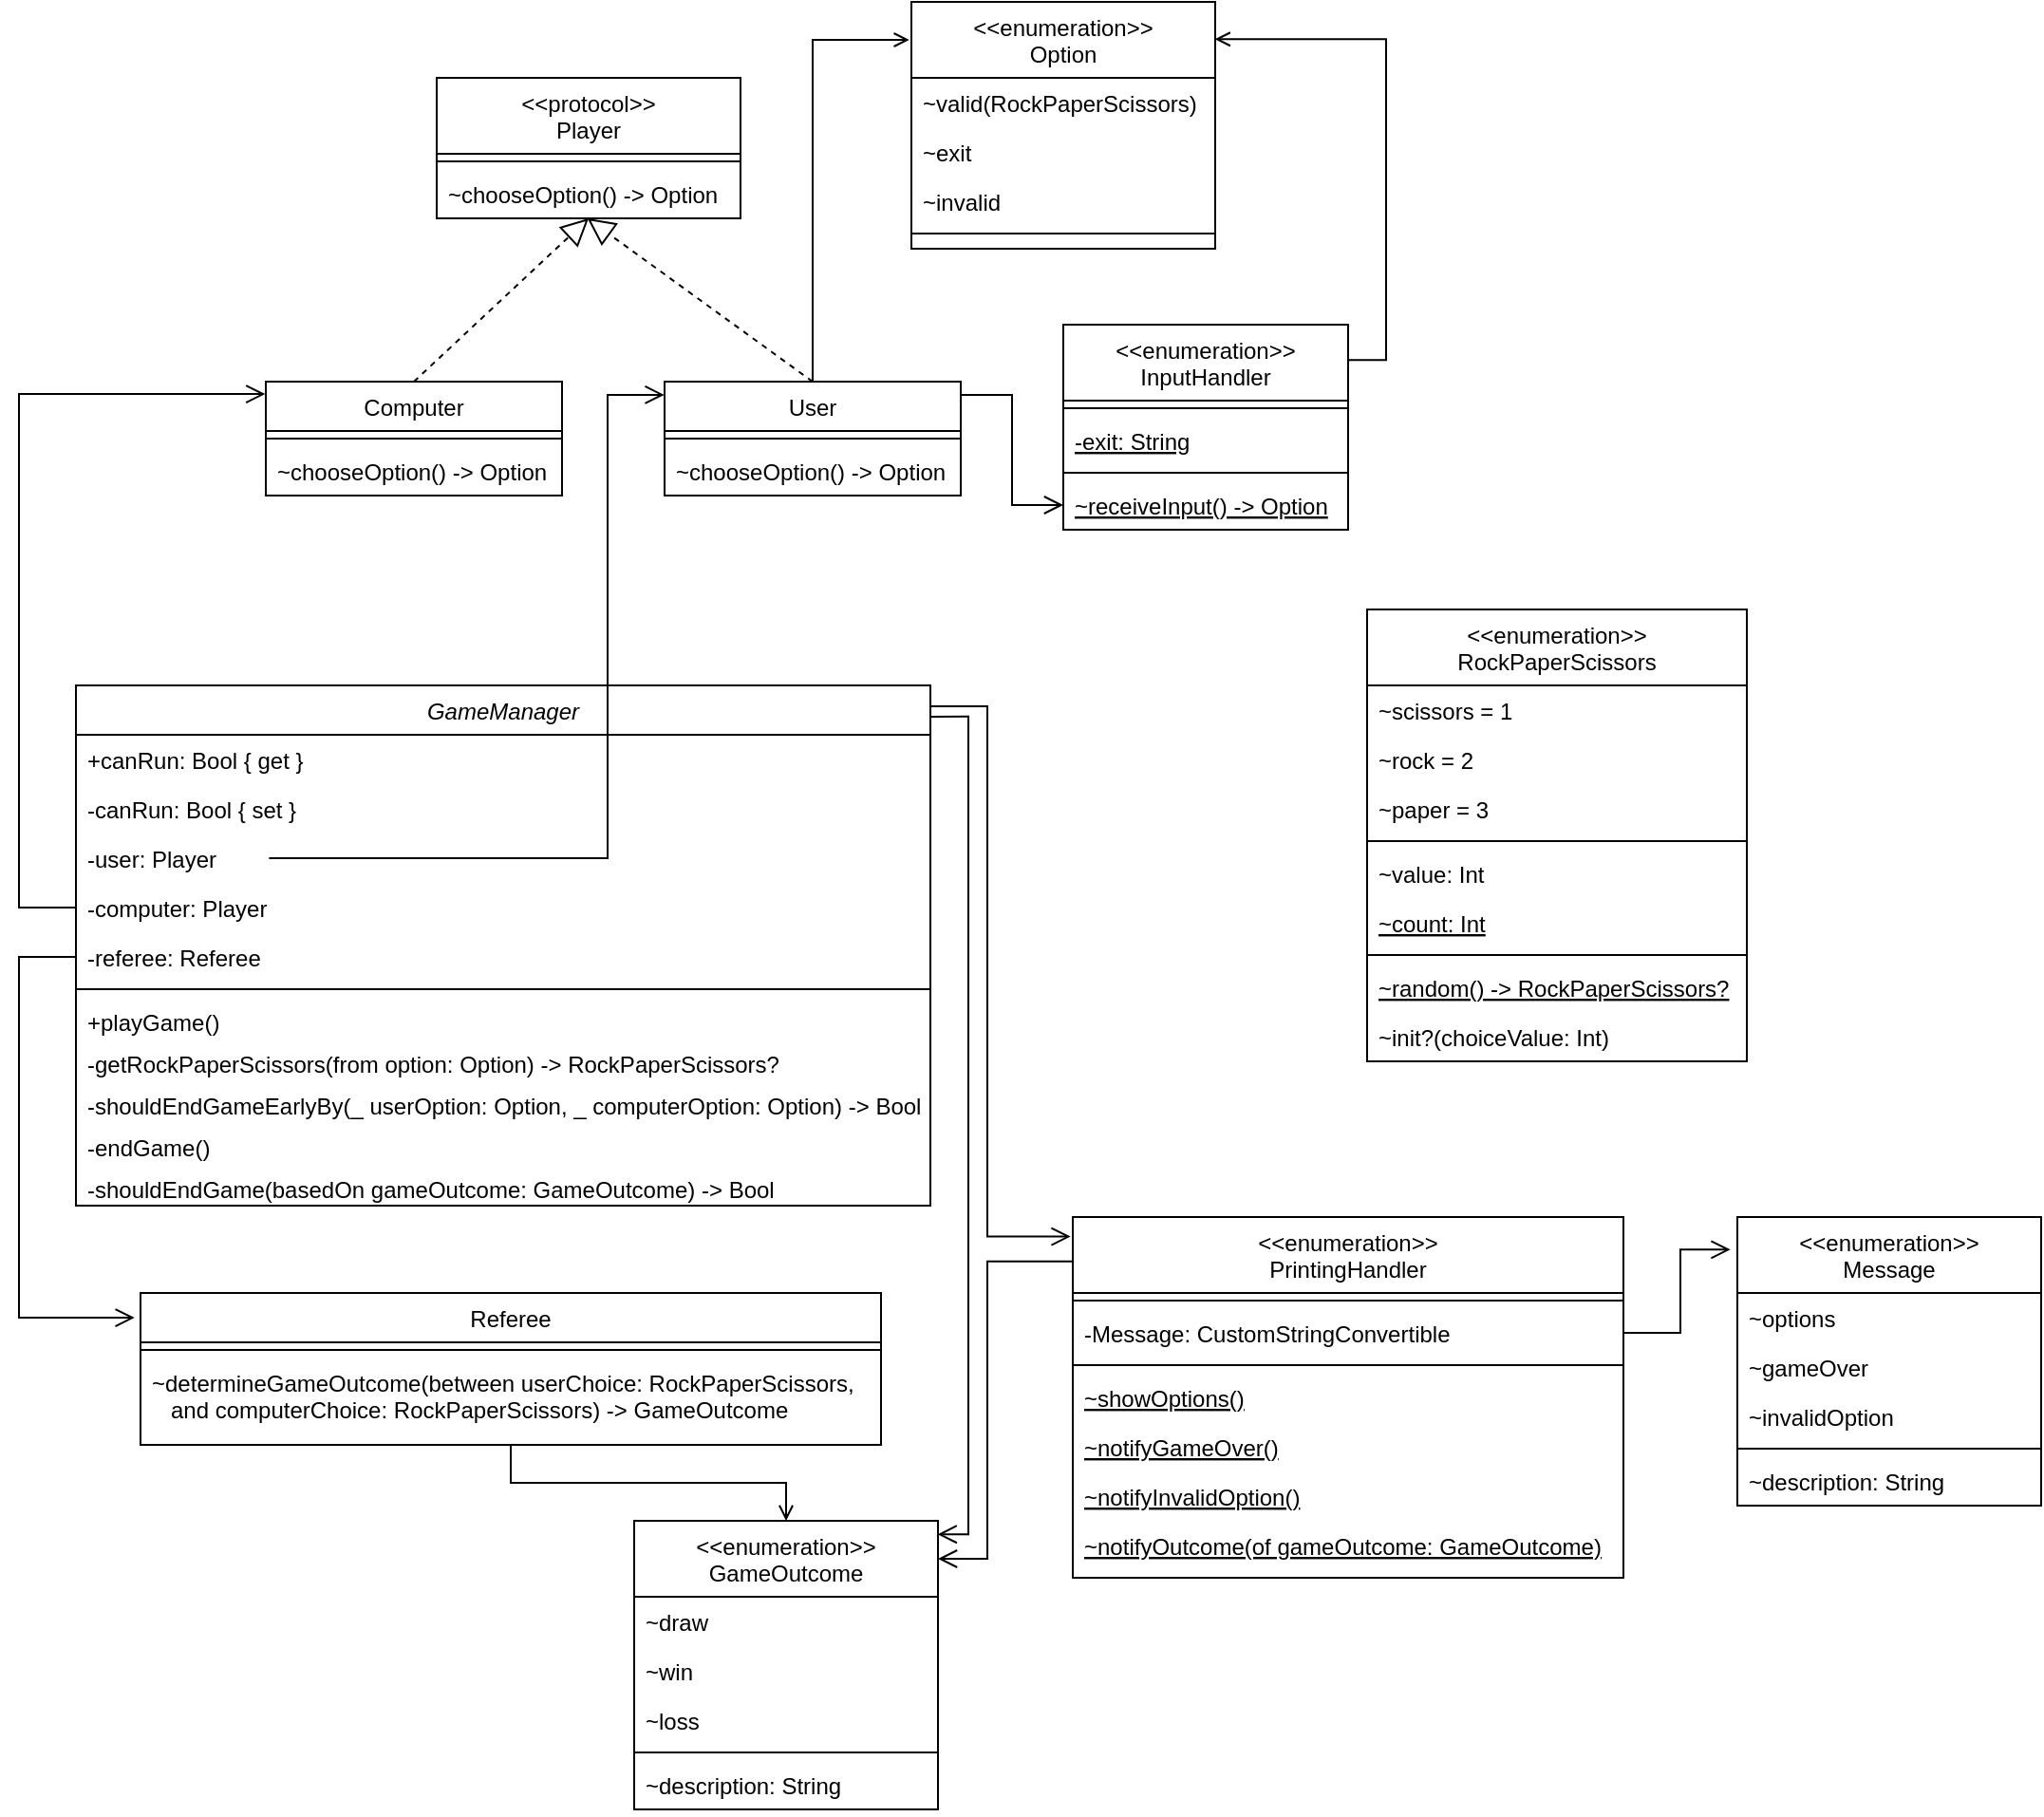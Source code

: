 <mxfile version="22.1.2" type="device">
  <diagram id="C5RBs43oDa-KdzZeNtuy" name="Page-1">
    <mxGraphModel dx="1242" dy="794" grid="1" gridSize="10" guides="1" tooltips="1" connect="1" arrows="1" fold="1" page="1" pageScale="1" pageWidth="1169" pageHeight="1654" math="0" shadow="0">
      <root>
        <mxCell id="WIyWlLk6GJQsqaUBKTNV-0" />
        <mxCell id="WIyWlLk6GJQsqaUBKTNV-1" parent="WIyWlLk6GJQsqaUBKTNV-0" />
        <mxCell id="zkfFHV4jXpPFQw0GAbJ--0" value="GameManager" style="swimlane;fontStyle=2;align=center;verticalAlign=top;childLayout=stackLayout;horizontal=1;startSize=26;horizontalStack=0;resizeParent=1;resizeLast=0;collapsible=1;marginBottom=0;rounded=0;shadow=0;strokeWidth=1;" parent="WIyWlLk6GJQsqaUBKTNV-1" vertex="1">
          <mxGeometry x="80" y="400" width="450" height="274" as="geometry">
            <mxRectangle x="230" y="140" width="160" height="26" as="alternateBounds" />
          </mxGeometry>
        </mxCell>
        <mxCell id="zkfFHV4jXpPFQw0GAbJ--1" value="+canRun: Bool { get }" style="text;align=left;verticalAlign=top;spacingLeft=4;spacingRight=4;overflow=hidden;rotatable=0;points=[[0,0.5],[1,0.5]];portConstraint=eastwest;" parent="zkfFHV4jXpPFQw0GAbJ--0" vertex="1">
          <mxGeometry y="26" width="450" height="26" as="geometry" />
        </mxCell>
        <mxCell id="zkfFHV4jXpPFQw0GAbJ--2" value="-canRun: Bool { set }" style="text;align=left;verticalAlign=top;spacingLeft=4;spacingRight=4;overflow=hidden;rotatable=0;points=[[0,0.5],[1,0.5]];portConstraint=eastwest;rounded=0;shadow=0;html=0;" parent="zkfFHV4jXpPFQw0GAbJ--0" vertex="1">
          <mxGeometry y="52" width="450" height="26" as="geometry" />
        </mxCell>
        <mxCell id="s623HBF7WjrTzKDzdVk1-55" value="-user: Player" style="text;align=left;verticalAlign=top;spacingLeft=4;spacingRight=4;overflow=hidden;rotatable=0;points=[[0,0.5],[1,0.5]];portConstraint=eastwest;rounded=0;shadow=0;html=0;" parent="zkfFHV4jXpPFQw0GAbJ--0" vertex="1">
          <mxGeometry y="78" width="450" height="26" as="geometry" />
        </mxCell>
        <mxCell id="s623HBF7WjrTzKDzdVk1-54" value="-computer: Player" style="text;align=left;verticalAlign=top;spacingLeft=4;spacingRight=4;overflow=hidden;rotatable=0;points=[[0,0.5],[1,0.5]];portConstraint=eastwest;rounded=0;shadow=0;html=0;" parent="zkfFHV4jXpPFQw0GAbJ--0" vertex="1">
          <mxGeometry y="104" width="450" height="26" as="geometry" />
        </mxCell>
        <mxCell id="s623HBF7WjrTzKDzdVk1-56" value="-referee: Referee" style="text;align=left;verticalAlign=top;spacingLeft=4;spacingRight=4;overflow=hidden;rotatable=0;points=[[0,0.5],[1,0.5]];portConstraint=eastwest;rounded=0;shadow=0;html=0;" parent="zkfFHV4jXpPFQw0GAbJ--0" vertex="1">
          <mxGeometry y="130" width="450" height="26" as="geometry" />
        </mxCell>
        <mxCell id="zkfFHV4jXpPFQw0GAbJ--4" value="" style="line;html=1;strokeWidth=1;align=left;verticalAlign=middle;spacingTop=-1;spacingLeft=3;spacingRight=3;rotatable=0;labelPosition=right;points=[];portConstraint=eastwest;" parent="zkfFHV4jXpPFQw0GAbJ--0" vertex="1">
          <mxGeometry y="156" width="450" height="8" as="geometry" />
        </mxCell>
        <mxCell id="qmUEVyKpziymvP2P_vaz-50" value="+playGame()" style="text;align=left;verticalAlign=top;spacingLeft=4;spacingRight=4;overflow=hidden;rotatable=0;points=[[0,0.5],[1,0.5]];portConstraint=eastwest;strokeColor=none;" parent="zkfFHV4jXpPFQw0GAbJ--0" vertex="1">
          <mxGeometry y="164" width="450" height="22" as="geometry" />
        </mxCell>
        <mxCell id="AHTKpmz6w56L1oFfVzeG-0" value="-getRockPaperScissors(from option: Option) -&gt; RockPaperScissors?" style="text;align=left;verticalAlign=top;spacingLeft=4;spacingRight=4;overflow=hidden;rotatable=0;points=[[0,0.5],[1,0.5]];portConstraint=eastwest;strokeColor=none;" parent="zkfFHV4jXpPFQw0GAbJ--0" vertex="1">
          <mxGeometry y="186" width="450" height="22" as="geometry" />
        </mxCell>
        <mxCell id="qmUEVyKpziymvP2P_vaz-51" value="-shouldEndGameEarlyBy(_ userOption: Option, _ computerOption: Option) -&gt; Bool" style="text;align=left;verticalAlign=top;spacingLeft=4;spacingRight=4;overflow=hidden;rotatable=0;points=[[0,0.5],[1,0.5]];portConstraint=eastwest;strokeColor=none;" parent="zkfFHV4jXpPFQw0GAbJ--0" vertex="1">
          <mxGeometry y="208" width="450" height="22" as="geometry" />
        </mxCell>
        <mxCell id="i6mBD4vegmEakO4FTFAI-4" value="-endGame()" style="text;align=left;verticalAlign=top;spacingLeft=4;spacingRight=4;overflow=hidden;rotatable=0;points=[[0,0.5],[1,0.5]];portConstraint=eastwest;strokeColor=none;" parent="zkfFHV4jXpPFQw0GAbJ--0" vertex="1">
          <mxGeometry y="230" width="450" height="22" as="geometry" />
        </mxCell>
        <mxCell id="i6mBD4vegmEakO4FTFAI-1" value="-shouldEndGame(basedOn gameOutcome: GameOutcome) -&gt; Bool" style="text;align=left;verticalAlign=top;spacingLeft=4;spacingRight=4;overflow=hidden;rotatable=0;points=[[0,0.5],[1,0.5]];portConstraint=eastwest;strokeColor=none;" parent="zkfFHV4jXpPFQw0GAbJ--0" vertex="1">
          <mxGeometry y="252" width="450" height="22" as="geometry" />
        </mxCell>
        <mxCell id="qmUEVyKpziymvP2P_vaz-57" value="&lt;&lt;enumeration&gt;&gt;&#xa;RockPaperScissors" style="swimlane;fontStyle=0;align=center;verticalAlign=top;childLayout=stackLayout;horizontal=1;startSize=40;horizontalStack=0;resizeParent=1;resizeLast=0;collapsible=1;marginBottom=0;rounded=0;shadow=0;strokeWidth=1;" parent="WIyWlLk6GJQsqaUBKTNV-1" vertex="1">
          <mxGeometry x="760" y="360" width="200" height="238" as="geometry">
            <mxRectangle x="340" y="380" width="170" height="26" as="alternateBounds" />
          </mxGeometry>
        </mxCell>
        <mxCell id="qmUEVyKpziymvP2P_vaz-58" value="~scissors = 1" style="text;align=left;verticalAlign=top;spacingLeft=4;spacingRight=4;overflow=hidden;rotatable=0;points=[[0,0.5],[1,0.5]];portConstraint=eastwest;" parent="qmUEVyKpziymvP2P_vaz-57" vertex="1">
          <mxGeometry y="40" width="200" height="26" as="geometry" />
        </mxCell>
        <mxCell id="qmUEVyKpziymvP2P_vaz-69" value="~rock = 2" style="text;align=left;verticalAlign=top;spacingLeft=4;spacingRight=4;overflow=hidden;rotatable=0;points=[[0,0.5],[1,0.5]];portConstraint=eastwest;" parent="qmUEVyKpziymvP2P_vaz-57" vertex="1">
          <mxGeometry y="66" width="200" height="26" as="geometry" />
        </mxCell>
        <mxCell id="qmUEVyKpziymvP2P_vaz-70" value="~paper = 3" style="text;align=left;verticalAlign=top;spacingLeft=4;spacingRight=4;overflow=hidden;rotatable=0;points=[[0,0.5],[1,0.5]];portConstraint=eastwest;" parent="qmUEVyKpziymvP2P_vaz-57" vertex="1">
          <mxGeometry y="92" width="200" height="26" as="geometry" />
        </mxCell>
        <mxCell id="qmUEVyKpziymvP2P_vaz-59" value="" style="line;html=1;strokeWidth=1;align=left;verticalAlign=middle;spacingTop=-1;spacingLeft=3;spacingRight=3;rotatable=0;labelPosition=right;points=[];portConstraint=eastwest;" parent="qmUEVyKpziymvP2P_vaz-57" vertex="1">
          <mxGeometry y="118" width="200" height="8" as="geometry" />
        </mxCell>
        <mxCell id="s623HBF7WjrTzKDzdVk1-36" value="~value: Int" style="text;align=left;verticalAlign=top;spacingLeft=4;spacingRight=4;overflow=hidden;rotatable=0;points=[[0,0.5],[1,0.5]];portConstraint=eastwest;" parent="qmUEVyKpziymvP2P_vaz-57" vertex="1">
          <mxGeometry y="126" width="200" height="26" as="geometry" />
        </mxCell>
        <mxCell id="s623HBF7WjrTzKDzdVk1-40" value="~count: Int" style="text;align=left;verticalAlign=top;spacingLeft=4;spacingRight=4;overflow=hidden;rotatable=0;points=[[0,0.5],[1,0.5]];portConstraint=eastwest;fontStyle=4" parent="qmUEVyKpziymvP2P_vaz-57" vertex="1">
          <mxGeometry y="152" width="200" height="26" as="geometry" />
        </mxCell>
        <mxCell id="s623HBF7WjrTzKDzdVk1-39" value="" style="line;html=1;strokeWidth=1;align=left;verticalAlign=middle;spacingTop=-1;spacingLeft=3;spacingRight=3;rotatable=0;labelPosition=right;points=[];portConstraint=eastwest;" parent="qmUEVyKpziymvP2P_vaz-57" vertex="1">
          <mxGeometry y="178" width="200" height="8" as="geometry" />
        </mxCell>
        <mxCell id="s623HBF7WjrTzKDzdVk1-38" value="~random() -&gt; RockPaperScissors?" style="text;align=left;verticalAlign=top;spacingLeft=4;spacingRight=4;overflow=hidden;rotatable=0;points=[[0,0.5],[1,0.5]];portConstraint=eastwest;fontStyle=4" parent="qmUEVyKpziymvP2P_vaz-57" vertex="1">
          <mxGeometry y="186" width="200" height="26" as="geometry" />
        </mxCell>
        <mxCell id="s623HBF7WjrTzKDzdVk1-37" value="~init?(choiceValue: Int)" style="text;align=left;verticalAlign=top;spacingLeft=4;spacingRight=4;overflow=hidden;rotatable=0;points=[[0,0.5],[1,0.5]];portConstraint=eastwest;" parent="qmUEVyKpziymvP2P_vaz-57" vertex="1">
          <mxGeometry y="212" width="200" height="26" as="geometry" />
        </mxCell>
        <mxCell id="qmUEVyKpziymvP2P_vaz-72" value="&lt;&lt;enumeration&gt;&gt;&#xa;Message" style="swimlane;fontStyle=0;align=center;verticalAlign=top;childLayout=stackLayout;horizontal=1;startSize=40;horizontalStack=0;resizeParent=1;resizeLast=0;collapsible=1;marginBottom=0;rounded=0;shadow=0;strokeWidth=1;" parent="WIyWlLk6GJQsqaUBKTNV-1" vertex="1">
          <mxGeometry x="955" y="680" width="160" height="152" as="geometry">
            <mxRectangle x="340" y="380" width="170" height="26" as="alternateBounds" />
          </mxGeometry>
        </mxCell>
        <mxCell id="qmUEVyKpziymvP2P_vaz-73" value="~options" style="text;align=left;verticalAlign=top;spacingLeft=4;spacingRight=4;overflow=hidden;rotatable=0;points=[[0,0.5],[1,0.5]];portConstraint=eastwest;" parent="qmUEVyKpziymvP2P_vaz-72" vertex="1">
          <mxGeometry y="40" width="160" height="26" as="geometry" />
        </mxCell>
        <mxCell id="qmUEVyKpziymvP2P_vaz-74" value="~gameOver" style="text;align=left;verticalAlign=top;spacingLeft=4;spacingRight=4;overflow=hidden;rotatable=0;points=[[0,0.5],[1,0.5]];portConstraint=eastwest;" parent="qmUEVyKpziymvP2P_vaz-72" vertex="1">
          <mxGeometry y="66" width="160" height="26" as="geometry" />
        </mxCell>
        <mxCell id="qmUEVyKpziymvP2P_vaz-75" value="~invalidOption" style="text;align=left;verticalAlign=top;spacingLeft=4;spacingRight=4;overflow=hidden;rotatable=0;points=[[0,0.5],[1,0.5]];portConstraint=eastwest;" parent="qmUEVyKpziymvP2P_vaz-72" vertex="1">
          <mxGeometry y="92" width="160" height="26" as="geometry" />
        </mxCell>
        <mxCell id="qmUEVyKpziymvP2P_vaz-76" value="" style="line;html=1;strokeWidth=1;align=left;verticalAlign=middle;spacingTop=-1;spacingLeft=3;spacingRight=3;rotatable=0;labelPosition=right;points=[];portConstraint=eastwest;" parent="qmUEVyKpziymvP2P_vaz-72" vertex="1">
          <mxGeometry y="118" width="160" height="8" as="geometry" />
        </mxCell>
        <mxCell id="qmUEVyKpziymvP2P_vaz-78" value="~description: String" style="text;align=left;verticalAlign=top;spacingLeft=4;spacingRight=4;overflow=hidden;rotatable=0;points=[[0,0.5],[1,0.5]];portConstraint=eastwest;" parent="qmUEVyKpziymvP2P_vaz-72" vertex="1">
          <mxGeometry y="126" width="160" height="26" as="geometry" />
        </mxCell>
        <mxCell id="-9zZKkEwCmD_-viZf4k5-0" value="" style="edgeStyle=elbowEdgeStyle;elbow=horizontal;endArrow=open;html=1;curved=0;rounded=0;endSize=8;startSize=8;endFill=0;entryX=-0.004;entryY=0.054;entryDx=0;entryDy=0;entryPerimeter=0;exitX=0.999;exitY=0.04;exitDx=0;exitDy=0;exitPerimeter=0;" parent="WIyWlLk6GJQsqaUBKTNV-1" source="zkfFHV4jXpPFQw0GAbJ--0" target="s623HBF7WjrTzKDzdVk1-62" edge="1">
          <mxGeometry width="50" height="50" relative="1" as="geometry">
            <mxPoint x="514" y="410" as="sourcePoint" />
            <mxPoint x="574" y="464.16" as="targetPoint" />
            <Array as="points">
              <mxPoint x="560" y="550" />
            </Array>
          </mxGeometry>
        </mxCell>
        <mxCell id="s623HBF7WjrTzKDzdVk1-1" value="Referee" style="swimlane;fontStyle=0;align=center;verticalAlign=top;childLayout=stackLayout;horizontal=1;startSize=26;horizontalStack=0;resizeParent=1;resizeLast=0;collapsible=1;marginBottom=0;rounded=0;shadow=0;strokeWidth=1;" parent="WIyWlLk6GJQsqaUBKTNV-1" vertex="1">
          <mxGeometry x="114" y="720" width="390" height="80" as="geometry">
            <mxRectangle x="560" y="360" width="160" height="26" as="alternateBounds" />
          </mxGeometry>
        </mxCell>
        <mxCell id="s623HBF7WjrTzKDzdVk1-2" value="" style="line;html=1;strokeWidth=1;align=left;verticalAlign=middle;spacingTop=-1;spacingLeft=3;spacingRight=3;rotatable=0;labelPosition=right;points=[];portConstraint=eastwest;" parent="s623HBF7WjrTzKDzdVk1-1" vertex="1">
          <mxGeometry y="26" width="390" height="8" as="geometry" />
        </mxCell>
        <mxCell id="s623HBF7WjrTzKDzdVk1-4" value="~determineGameOutcome(between userChoice: RockPaperScissors,&#xa;   and computerChoice: RockPaperScissors) -&gt; GameOutcome" style="text;align=left;verticalAlign=top;spacingLeft=4;spacingRight=4;overflow=hidden;rotatable=0;points=[[0,0.5],[1,0.5]];portConstraint=eastwest;" parent="s623HBF7WjrTzKDzdVk1-1" vertex="1">
          <mxGeometry y="34" width="390" height="38" as="geometry" />
        </mxCell>
        <mxCell id="s623HBF7WjrTzKDzdVk1-10" value="&lt;&lt;protocol&gt;&gt;&#xa;Player" style="swimlane;fontStyle=0;align=center;verticalAlign=top;childLayout=stackLayout;horizontal=1;startSize=40;horizontalStack=0;resizeParent=1;resizeLast=0;collapsible=1;marginBottom=0;rounded=0;shadow=0;strokeWidth=1;" parent="WIyWlLk6GJQsqaUBKTNV-1" vertex="1">
          <mxGeometry x="270" y="80" width="160" height="74" as="geometry">
            <mxRectangle x="340" y="380" width="170" height="26" as="alternateBounds" />
          </mxGeometry>
        </mxCell>
        <mxCell id="s623HBF7WjrTzKDzdVk1-14" value="" style="line;html=1;strokeWidth=1;align=left;verticalAlign=middle;spacingTop=-1;spacingLeft=3;spacingRight=3;rotatable=0;labelPosition=right;points=[];portConstraint=eastwest;" parent="s623HBF7WjrTzKDzdVk1-10" vertex="1">
          <mxGeometry y="40" width="160" height="8" as="geometry" />
        </mxCell>
        <mxCell id="s623HBF7WjrTzKDzdVk1-27" value="~chooseOption() -&gt; Option" style="text;align=left;verticalAlign=top;spacingLeft=4;spacingRight=4;overflow=hidden;rotatable=0;points=[[0,0.5],[1,0.5]];portConstraint=eastwest;" parent="s623HBF7WjrTzKDzdVk1-10" vertex="1">
          <mxGeometry y="48" width="160" height="26" as="geometry" />
        </mxCell>
        <mxCell id="s623HBF7WjrTzKDzdVk1-30" value="Computer" style="swimlane;fontStyle=0;align=center;verticalAlign=top;childLayout=stackLayout;horizontal=1;startSize=26;horizontalStack=0;resizeParent=1;resizeLast=0;collapsible=1;marginBottom=0;rounded=0;shadow=0;strokeWidth=1;" parent="WIyWlLk6GJQsqaUBKTNV-1" vertex="1">
          <mxGeometry x="180" y="240" width="156" height="60" as="geometry">
            <mxRectangle x="560" y="360" width="160" height="26" as="alternateBounds" />
          </mxGeometry>
        </mxCell>
        <mxCell id="s623HBF7WjrTzKDzdVk1-33" value="" style="line;html=1;strokeWidth=1;align=left;verticalAlign=middle;spacingTop=-1;spacingLeft=3;spacingRight=3;rotatable=0;labelPosition=right;points=[];portConstraint=eastwest;" parent="s623HBF7WjrTzKDzdVk1-30" vertex="1">
          <mxGeometry y="26" width="156" height="8" as="geometry" />
        </mxCell>
        <mxCell id="s623HBF7WjrTzKDzdVk1-34" value="~chooseOption() -&gt; Option" style="text;align=left;verticalAlign=top;spacingLeft=4;spacingRight=4;overflow=hidden;rotatable=0;points=[[0,0.5],[1,0.5]];portConstraint=eastwest;" parent="s623HBF7WjrTzKDzdVk1-30" vertex="1">
          <mxGeometry y="34" width="156" height="26" as="geometry" />
        </mxCell>
        <mxCell id="s623HBF7WjrTzKDzdVk1-41" value="&lt;&lt;enumeration&gt;&gt;&#xa;Option" style="swimlane;fontStyle=0;align=center;verticalAlign=top;childLayout=stackLayout;horizontal=1;startSize=40;horizontalStack=0;resizeParent=1;resizeLast=0;collapsible=1;marginBottom=0;rounded=0;shadow=0;strokeWidth=1;" parent="WIyWlLk6GJQsqaUBKTNV-1" vertex="1">
          <mxGeometry x="520" y="40" width="160" height="130" as="geometry">
            <mxRectangle x="340" y="380" width="170" height="26" as="alternateBounds" />
          </mxGeometry>
        </mxCell>
        <mxCell id="s623HBF7WjrTzKDzdVk1-42" value="~valid(RockPaperScissors)" style="text;align=left;verticalAlign=top;spacingLeft=4;spacingRight=4;overflow=hidden;rotatable=0;points=[[0,0.5],[1,0.5]];portConstraint=eastwest;" parent="s623HBF7WjrTzKDzdVk1-41" vertex="1">
          <mxGeometry y="40" width="160" height="26" as="geometry" />
        </mxCell>
        <mxCell id="s623HBF7WjrTzKDzdVk1-43" value="~exit" style="text;align=left;verticalAlign=top;spacingLeft=4;spacingRight=4;overflow=hidden;rotatable=0;points=[[0,0.5],[1,0.5]];portConstraint=eastwest;" parent="s623HBF7WjrTzKDzdVk1-41" vertex="1">
          <mxGeometry y="66" width="160" height="26" as="geometry" />
        </mxCell>
        <mxCell id="s623HBF7WjrTzKDzdVk1-44" value="~invalid" style="text;align=left;verticalAlign=top;spacingLeft=4;spacingRight=4;overflow=hidden;rotatable=0;points=[[0,0.5],[1,0.5]];portConstraint=eastwest;" parent="s623HBF7WjrTzKDzdVk1-41" vertex="1">
          <mxGeometry y="92" width="160" height="26" as="geometry" />
        </mxCell>
        <mxCell id="s623HBF7WjrTzKDzdVk1-45" value="" style="line;html=1;strokeWidth=1;align=left;verticalAlign=middle;spacingTop=-1;spacingLeft=3;spacingRight=3;rotatable=0;labelPosition=right;points=[];portConstraint=eastwest;" parent="s623HBF7WjrTzKDzdVk1-41" vertex="1">
          <mxGeometry y="118" width="160" height="8" as="geometry" />
        </mxCell>
        <mxCell id="s623HBF7WjrTzKDzdVk1-49" value="User" style="swimlane;fontStyle=0;align=center;verticalAlign=top;childLayout=stackLayout;horizontal=1;startSize=26;horizontalStack=0;resizeParent=1;resizeLast=0;collapsible=1;marginBottom=0;rounded=0;shadow=0;strokeWidth=1;" parent="WIyWlLk6GJQsqaUBKTNV-1" vertex="1">
          <mxGeometry x="390" y="240" width="156" height="60" as="geometry">
            <mxRectangle x="560" y="360" width="160" height="26" as="alternateBounds" />
          </mxGeometry>
        </mxCell>
        <mxCell id="s623HBF7WjrTzKDzdVk1-52" value="" style="line;html=1;strokeWidth=1;align=left;verticalAlign=middle;spacingTop=-1;spacingLeft=3;spacingRight=3;rotatable=0;labelPosition=right;points=[];portConstraint=eastwest;" parent="s623HBF7WjrTzKDzdVk1-49" vertex="1">
          <mxGeometry y="26" width="156" height="8" as="geometry" />
        </mxCell>
        <mxCell id="s623HBF7WjrTzKDzdVk1-53" value="~chooseOption() -&gt; Option" style="text;align=left;verticalAlign=top;spacingLeft=4;spacingRight=4;overflow=hidden;rotatable=0;points=[[0,0.5],[1,0.5]];portConstraint=eastwest;" parent="s623HBF7WjrTzKDzdVk1-49" vertex="1">
          <mxGeometry y="34" width="156" height="26" as="geometry" />
        </mxCell>
        <mxCell id="s623HBF7WjrTzKDzdVk1-57" value="&lt;&lt;enumeration&gt;&gt;&#xa;InputHandler" style="swimlane;fontStyle=0;align=center;verticalAlign=middle;childLayout=stackLayout;horizontal=1;startSize=40;horizontalStack=0;resizeParent=1;resizeLast=0;collapsible=1;marginBottom=0;rounded=0;shadow=0;strokeWidth=1;" parent="WIyWlLk6GJQsqaUBKTNV-1" vertex="1">
          <mxGeometry x="600" y="210" width="150" height="108" as="geometry">
            <mxRectangle x="560" y="360" width="160" height="26" as="alternateBounds" />
          </mxGeometry>
        </mxCell>
        <mxCell id="s623HBF7WjrTzKDzdVk1-60" value="" style="line;html=1;strokeWidth=1;align=left;verticalAlign=middle;spacingTop=-1;spacingLeft=3;spacingRight=3;rotatable=0;labelPosition=right;points=[];portConstraint=eastwest;" parent="s623HBF7WjrTzKDzdVk1-57" vertex="1">
          <mxGeometry y="40" width="150" height="8" as="geometry" />
        </mxCell>
        <mxCell id="s623HBF7WjrTzKDzdVk1-58" value="-exit: String" style="text;align=left;verticalAlign=top;spacingLeft=4;spacingRight=4;overflow=hidden;rotatable=0;points=[[0,0.5],[1,0.5]];portConstraint=eastwest;fontStyle=4" parent="s623HBF7WjrTzKDzdVk1-57" vertex="1">
          <mxGeometry y="48" width="150" height="26" as="geometry" />
        </mxCell>
        <mxCell id="LJuodU2vaYXhB72UAbHL-2" value="" style="line;html=1;strokeWidth=1;align=left;verticalAlign=middle;spacingTop=-1;spacingLeft=3;spacingRight=3;rotatable=0;labelPosition=right;points=[];portConstraint=eastwest;" parent="s623HBF7WjrTzKDzdVk1-57" vertex="1">
          <mxGeometry y="74" width="150" height="8" as="geometry" />
        </mxCell>
        <mxCell id="s623HBF7WjrTzKDzdVk1-61" value="~receiveInput() -&gt; Option" style="text;align=left;verticalAlign=top;spacingLeft=4;spacingRight=4;overflow=hidden;rotatable=0;points=[[0,0.5],[1,0.5]];portConstraint=eastwest;fontStyle=4" parent="s623HBF7WjrTzKDzdVk1-57" vertex="1">
          <mxGeometry y="82" width="150" height="26" as="geometry" />
        </mxCell>
        <mxCell id="s623HBF7WjrTzKDzdVk1-62" value="&lt;&lt;enumeration&gt;&gt;&#xa;PrintingHandler" style="swimlane;fontStyle=0;align=center;verticalAlign=top;childLayout=stackLayout;horizontal=1;startSize=40;horizontalStack=0;resizeParent=1;resizeLast=0;collapsible=1;marginBottom=0;rounded=0;shadow=0;strokeWidth=1;" parent="WIyWlLk6GJQsqaUBKTNV-1" vertex="1">
          <mxGeometry x="605" y="680" width="290" height="190" as="geometry">
            <mxRectangle x="340" y="380" width="170" height="26" as="alternateBounds" />
          </mxGeometry>
        </mxCell>
        <mxCell id="s623HBF7WjrTzKDzdVk1-66" value="" style="line;html=1;strokeWidth=1;align=left;verticalAlign=middle;spacingTop=-1;spacingLeft=3;spacingRight=3;rotatable=0;labelPosition=right;points=[];portConstraint=eastwest;" parent="s623HBF7WjrTzKDzdVk1-62" vertex="1">
          <mxGeometry y="40" width="290" height="8" as="geometry" />
        </mxCell>
        <mxCell id="s623HBF7WjrTzKDzdVk1-63" value="-Message: CustomStringConvertible" style="text;align=left;verticalAlign=top;spacingLeft=4;spacingRight=4;overflow=hidden;rotatable=0;points=[[0,0.5],[1,0.5]];portConstraint=eastwest;" parent="s623HBF7WjrTzKDzdVk1-62" vertex="1">
          <mxGeometry y="48" width="290" height="26" as="geometry" />
        </mxCell>
        <mxCell id="mDiNn8X6zUOTqSWpwGkp-0" value="" style="line;html=1;strokeWidth=1;align=left;verticalAlign=middle;spacingTop=-1;spacingLeft=3;spacingRight=3;rotatable=0;labelPosition=right;points=[];portConstraint=eastwest;" parent="s623HBF7WjrTzKDzdVk1-62" vertex="1">
          <mxGeometry y="74" width="290" height="8" as="geometry" />
        </mxCell>
        <mxCell id="s623HBF7WjrTzKDzdVk1-65" value="~showOptions()" style="text;align=left;verticalAlign=top;spacingLeft=4;spacingRight=4;overflow=hidden;rotatable=0;points=[[0,0.5],[1,0.5]];portConstraint=eastwest;fontStyle=4" parent="s623HBF7WjrTzKDzdVk1-62" vertex="1">
          <mxGeometry y="82" width="290" height="26" as="geometry" />
        </mxCell>
        <mxCell id="s623HBF7WjrTzKDzdVk1-64" value="~notifyGameOver()" style="text;align=left;verticalAlign=top;spacingLeft=4;spacingRight=4;overflow=hidden;rotatable=0;points=[[0,0.5],[1,0.5]];portConstraint=eastwest;fontStyle=4" parent="s623HBF7WjrTzKDzdVk1-62" vertex="1">
          <mxGeometry y="108" width="290" height="26" as="geometry" />
        </mxCell>
        <mxCell id="mDiNn8X6zUOTqSWpwGkp-1" value="~notifyInvalidOption()" style="text;align=left;verticalAlign=top;spacingLeft=4;spacingRight=4;overflow=hidden;rotatable=0;points=[[0,0.5],[1,0.5]];portConstraint=eastwest;fontStyle=4" parent="s623HBF7WjrTzKDzdVk1-62" vertex="1">
          <mxGeometry y="134" width="290" height="26" as="geometry" />
        </mxCell>
        <mxCell id="mDiNn8X6zUOTqSWpwGkp-2" value="~notifyOutcome(of gameOutcome: GameOutcome)" style="text;align=left;verticalAlign=top;spacingLeft=4;spacingRight=4;overflow=hidden;rotatable=0;points=[[0,0.5],[1,0.5]];portConstraint=eastwest;fontStyle=4" parent="s623HBF7WjrTzKDzdVk1-62" vertex="1">
          <mxGeometry y="160" width="290" height="26" as="geometry" />
        </mxCell>
        <mxCell id="mDiNn8X6zUOTqSWpwGkp-3" value="" style="endArrow=block;dashed=1;endFill=0;endSize=12;html=1;rounded=0;entryX=0.5;entryY=1;entryDx=0;entryDy=0;entryPerimeter=0;exitX=0.5;exitY=0;exitDx=0;exitDy=0;" parent="WIyWlLk6GJQsqaUBKTNV-1" source="s623HBF7WjrTzKDzdVk1-30" target="s623HBF7WjrTzKDzdVk1-27" edge="1">
          <mxGeometry width="160" relative="1" as="geometry">
            <mxPoint x="164" y="210" as="sourcePoint" />
            <mxPoint x="324" y="210" as="targetPoint" />
          </mxGeometry>
        </mxCell>
        <mxCell id="mDiNn8X6zUOTqSWpwGkp-4" value="" style="endArrow=block;dashed=1;endFill=0;endSize=12;html=1;rounded=0;exitX=0.5;exitY=0;exitDx=0;exitDy=0;entryX=0.496;entryY=1;entryDx=0;entryDy=0;entryPerimeter=0;" parent="WIyWlLk6GJQsqaUBKTNV-1" source="s623HBF7WjrTzKDzdVk1-49" target="s623HBF7WjrTzKDzdVk1-27" edge="1">
          <mxGeometry width="160" relative="1" as="geometry">
            <mxPoint x="444" y="240" as="sourcePoint" />
            <mxPoint x="344" y="180" as="targetPoint" />
          </mxGeometry>
        </mxCell>
        <mxCell id="mDiNn8X6zUOTqSWpwGkp-5" value="&lt;&lt;enumeration&gt;&gt;&#xa;GameOutcome" style="swimlane;fontStyle=0;align=center;verticalAlign=top;childLayout=stackLayout;horizontal=1;startSize=40;horizontalStack=0;resizeParent=1;resizeLast=0;collapsible=1;marginBottom=0;rounded=0;shadow=0;strokeWidth=1;" parent="WIyWlLk6GJQsqaUBKTNV-1" vertex="1">
          <mxGeometry x="374" y="840" width="160" height="152" as="geometry">
            <mxRectangle x="340" y="380" width="170" height="26" as="alternateBounds" />
          </mxGeometry>
        </mxCell>
        <mxCell id="mDiNn8X6zUOTqSWpwGkp-6" value="~draw" style="text;align=left;verticalAlign=top;spacingLeft=4;spacingRight=4;overflow=hidden;rotatable=0;points=[[0,0.5],[1,0.5]];portConstraint=eastwest;" parent="mDiNn8X6zUOTqSWpwGkp-5" vertex="1">
          <mxGeometry y="40" width="160" height="26" as="geometry" />
        </mxCell>
        <mxCell id="mDiNn8X6zUOTqSWpwGkp-7" value="~win" style="text;align=left;verticalAlign=top;spacingLeft=4;spacingRight=4;overflow=hidden;rotatable=0;points=[[0,0.5],[1,0.5]];portConstraint=eastwest;" parent="mDiNn8X6zUOTqSWpwGkp-5" vertex="1">
          <mxGeometry y="66" width="160" height="26" as="geometry" />
        </mxCell>
        <mxCell id="mDiNn8X6zUOTqSWpwGkp-8" value="~loss" style="text;align=left;verticalAlign=top;spacingLeft=4;spacingRight=4;overflow=hidden;rotatable=0;points=[[0,0.5],[1,0.5]];portConstraint=eastwest;" parent="mDiNn8X6zUOTqSWpwGkp-5" vertex="1">
          <mxGeometry y="92" width="160" height="26" as="geometry" />
        </mxCell>
        <mxCell id="mDiNn8X6zUOTqSWpwGkp-9" value="" style="line;html=1;strokeWidth=1;align=left;verticalAlign=middle;spacingTop=-1;spacingLeft=3;spacingRight=3;rotatable=0;labelPosition=right;points=[];portConstraint=eastwest;" parent="mDiNn8X6zUOTqSWpwGkp-5" vertex="1">
          <mxGeometry y="118" width="160" height="8" as="geometry" />
        </mxCell>
        <mxCell id="mDiNn8X6zUOTqSWpwGkp-10" value="~description: String" style="text;align=left;verticalAlign=top;spacingLeft=4;spacingRight=4;overflow=hidden;rotatable=0;points=[[0,0.5],[1,0.5]];portConstraint=eastwest;" parent="mDiNn8X6zUOTqSWpwGkp-5" vertex="1">
          <mxGeometry y="126" width="160" height="26" as="geometry" />
        </mxCell>
        <mxCell id="mDiNn8X6zUOTqSWpwGkp-11" value="" style="edgeStyle=elbowEdgeStyle;elbow=horizontal;endArrow=open;html=1;curved=0;rounded=0;endSize=8;startSize=8;endFill=0;exitX=0;exitY=0.5;exitDx=0;exitDy=0;entryX=-0.002;entryY=0.109;entryDx=0;entryDy=0;entryPerimeter=0;" parent="WIyWlLk6GJQsqaUBKTNV-1" source="s623HBF7WjrTzKDzdVk1-54" target="s623HBF7WjrTzKDzdVk1-30" edge="1">
          <mxGeometry width="50" height="50" relative="1" as="geometry">
            <mxPoint x="104" y="557" as="sourcePoint" />
            <mxPoint x="114" y="256" as="targetPoint" />
            <Array as="points">
              <mxPoint x="50" y="400" />
            </Array>
          </mxGeometry>
        </mxCell>
        <mxCell id="mDiNn8X6zUOTqSWpwGkp-15" value="" style="edgeStyle=elbowEdgeStyle;elbow=horizontal;endArrow=open;html=1;curved=0;rounded=0;endSize=8;startSize=8;endFill=0;entryX=-0.001;entryY=0.116;entryDx=0;entryDy=0;entryPerimeter=0;exitX=0.226;exitY=0.5;exitDx=0;exitDy=0;exitPerimeter=0;" parent="WIyWlLk6GJQsqaUBKTNV-1" source="s623HBF7WjrTzKDzdVk1-55" target="s623HBF7WjrTzKDzdVk1-49" edge="1">
          <mxGeometry width="50" height="50" relative="1" as="geometry">
            <mxPoint x="213.87" y="532.84" as="sourcePoint" />
            <mxPoint x="384.0" y="249.632" as="targetPoint" />
            <Array as="points">
              <mxPoint x="360" y="370" />
            </Array>
          </mxGeometry>
        </mxCell>
        <mxCell id="mDiNn8X6zUOTqSWpwGkp-16" value="" style="edgeStyle=elbowEdgeStyle;elbow=vertical;endArrow=open;html=1;curved=0;rounded=0;endSize=8;startSize=8;endFill=0;exitX=0;exitY=0.5;exitDx=0;exitDy=0;entryX=-0.008;entryY=0.163;entryDx=0;entryDy=0;entryPerimeter=0;" parent="WIyWlLk6GJQsqaUBKTNV-1" source="s623HBF7WjrTzKDzdVk1-56" target="s623HBF7WjrTzKDzdVk1-1" edge="1">
          <mxGeometry width="50" height="50" relative="1" as="geometry">
            <mxPoint x="124" y="527" as="sourcePoint" />
            <mxPoint x="124" y="226" as="targetPoint" />
            <Array as="points">
              <mxPoint x="50" y="640" />
            </Array>
          </mxGeometry>
        </mxCell>
        <mxCell id="mDiNn8X6zUOTqSWpwGkp-22" value="" style="endArrow=open;shadow=0;strokeWidth=1;rounded=0;endFill=1;edgeStyle=elbowEdgeStyle;elbow=vertical;exitX=0.5;exitY=0;exitDx=0;exitDy=0;entryX=-0.007;entryY=0.151;entryDx=0;entryDy=0;entryPerimeter=0;" parent="WIyWlLk6GJQsqaUBKTNV-1" source="s623HBF7WjrTzKDzdVk1-49" target="s623HBF7WjrTzKDzdVk1-41" edge="1">
          <mxGeometry x="0.5" y="41" relative="1" as="geometry">
            <mxPoint x="581" y="230" as="sourcePoint" />
            <mxPoint x="514" y="100" as="targetPoint" />
            <mxPoint x="-40" y="32" as="offset" />
            <Array as="points">
              <mxPoint x="540" y="60" />
            </Array>
          </mxGeometry>
        </mxCell>
        <mxCell id="mDiNn8X6zUOTqSWpwGkp-23" value="" style="endArrow=open;shadow=0;strokeWidth=1;rounded=0;endFill=1;edgeStyle=elbowEdgeStyle;elbow=vertical;exitX=0.998;exitY=0.172;exitDx=0;exitDy=0;entryX=0.999;entryY=0.151;entryDx=0;entryDy=0;entryPerimeter=0;exitPerimeter=0;" parent="WIyWlLk6GJQsqaUBKTNV-1" source="s623HBF7WjrTzKDzdVk1-57" target="s623HBF7WjrTzKDzdVk1-41" edge="1">
          <mxGeometry x="0.5" y="41" relative="1" as="geometry">
            <mxPoint x="744" y="240" as="sourcePoint" />
            <mxPoint x="760" y="60" as="targetPoint" />
            <mxPoint x="-40" y="32" as="offset" />
            <Array as="points">
              <mxPoint x="770" y="160" />
            </Array>
          </mxGeometry>
        </mxCell>
        <mxCell id="SWItC1lxOOSz4s0kTF7j-0" value="" style="endArrow=open;shadow=0;strokeWidth=1;rounded=0;endFill=1;edgeStyle=elbowEdgeStyle;elbow=vertical;exitX=0.5;exitY=1;exitDx=0;exitDy=0;entryX=0.5;entryY=0;entryDx=0;entryDy=0;" parent="WIyWlLk6GJQsqaUBKTNV-1" source="s623HBF7WjrTzKDzdVk1-1" target="mDiNn8X6zUOTqSWpwGkp-5" edge="1">
          <mxGeometry x="0.5" y="41" relative="1" as="geometry">
            <mxPoint x="274" y="833" as="sourcePoint" />
            <mxPoint x="354" y="832" as="targetPoint" />
            <mxPoint x="-40" y="32" as="offset" />
          </mxGeometry>
        </mxCell>
        <mxCell id="SWItC1lxOOSz4s0kTF7j-1" value="" style="edgeStyle=elbowEdgeStyle;elbow=horizontal;endArrow=open;html=1;curved=0;rounded=0;endSize=8;startSize=8;endFill=0;exitX=0.002;exitY=0.123;exitDx=0;exitDy=0;exitPerimeter=0;entryX=1;entryY=0.132;entryDx=0;entryDy=0;entryPerimeter=0;" parent="WIyWlLk6GJQsqaUBKTNV-1" source="s623HBF7WjrTzKDzdVk1-62" edge="1">
          <mxGeometry width="50" height="50" relative="1" as="geometry">
            <mxPoint x="581.97" y="697.04" as="sourcePoint" />
            <mxPoint x="534.0" y="860.004" as="targetPoint" />
            <Array as="points">
              <mxPoint x="560" y="780" />
            </Array>
          </mxGeometry>
        </mxCell>
        <mxCell id="SWItC1lxOOSz4s0kTF7j-2" value="" style="edgeStyle=elbowEdgeStyle;elbow=horizontal;endArrow=open;html=1;curved=0;rounded=0;endSize=8;startSize=8;endFill=0;entryX=-0.023;entryY=0.113;entryDx=0;entryDy=0;entryPerimeter=0;exitX=1;exitY=0.5;exitDx=0;exitDy=0;" parent="WIyWlLk6GJQsqaUBKTNV-1" source="s623HBF7WjrTzKDzdVk1-63" target="qmUEVyKpziymvP2P_vaz-72" edge="1">
          <mxGeometry width="50" height="50" relative="1" as="geometry">
            <mxPoint x="639" y="922.84" as="sourcePoint" />
            <mxPoint x="809.5" y="640" as="targetPoint" />
            <Array as="points">
              <mxPoint x="925" y="720" />
            </Array>
          </mxGeometry>
        </mxCell>
        <mxCell id="SWItC1lxOOSz4s0kTF7j-3" value="" style="edgeStyle=elbowEdgeStyle;elbow=horizontal;endArrow=open;html=1;curved=0;rounded=0;endSize=8;startSize=8;endFill=0;entryX=0;entryY=0.5;entryDx=0;entryDy=0;exitX=0.999;exitY=0.116;exitDx=0;exitDy=0;exitPerimeter=0;" parent="WIyWlLk6GJQsqaUBKTNV-1" source="s623HBF7WjrTzKDzdVk1-49" target="s623HBF7WjrTzKDzdVk1-61" edge="1">
          <mxGeometry width="50" height="50" relative="1" as="geometry">
            <mxPoint x="619.5" y="380" as="sourcePoint" />
            <mxPoint x="708.5" y="660" as="targetPoint" />
            <Array as="points" />
          </mxGeometry>
        </mxCell>
        <mxCell id="SWItC1lxOOSz4s0kTF7j-6" value="" style="edgeStyle=segmentEdgeStyle;endArrow=open;html=1;curved=0;rounded=0;endSize=8;startSize=8;exitX=1;exitY=0.06;exitDx=0;exitDy=0;exitPerimeter=0;endFill=0;entryX=0.999;entryY=0.047;entryDx=0;entryDy=0;entryPerimeter=0;" parent="WIyWlLk6GJQsqaUBKTNV-1" source="zkfFHV4jXpPFQw0GAbJ--0" target="mDiNn8X6zUOTqSWpwGkp-5" edge="1">
          <mxGeometry width="50" height="50" relative="1" as="geometry">
            <mxPoint x="480" y="560" as="sourcePoint" />
            <mxPoint x="520" y="840" as="targetPoint" />
            <Array as="points">
              <mxPoint x="550" y="416" />
              <mxPoint x="550" y="847" />
            </Array>
          </mxGeometry>
        </mxCell>
      </root>
    </mxGraphModel>
  </diagram>
</mxfile>
